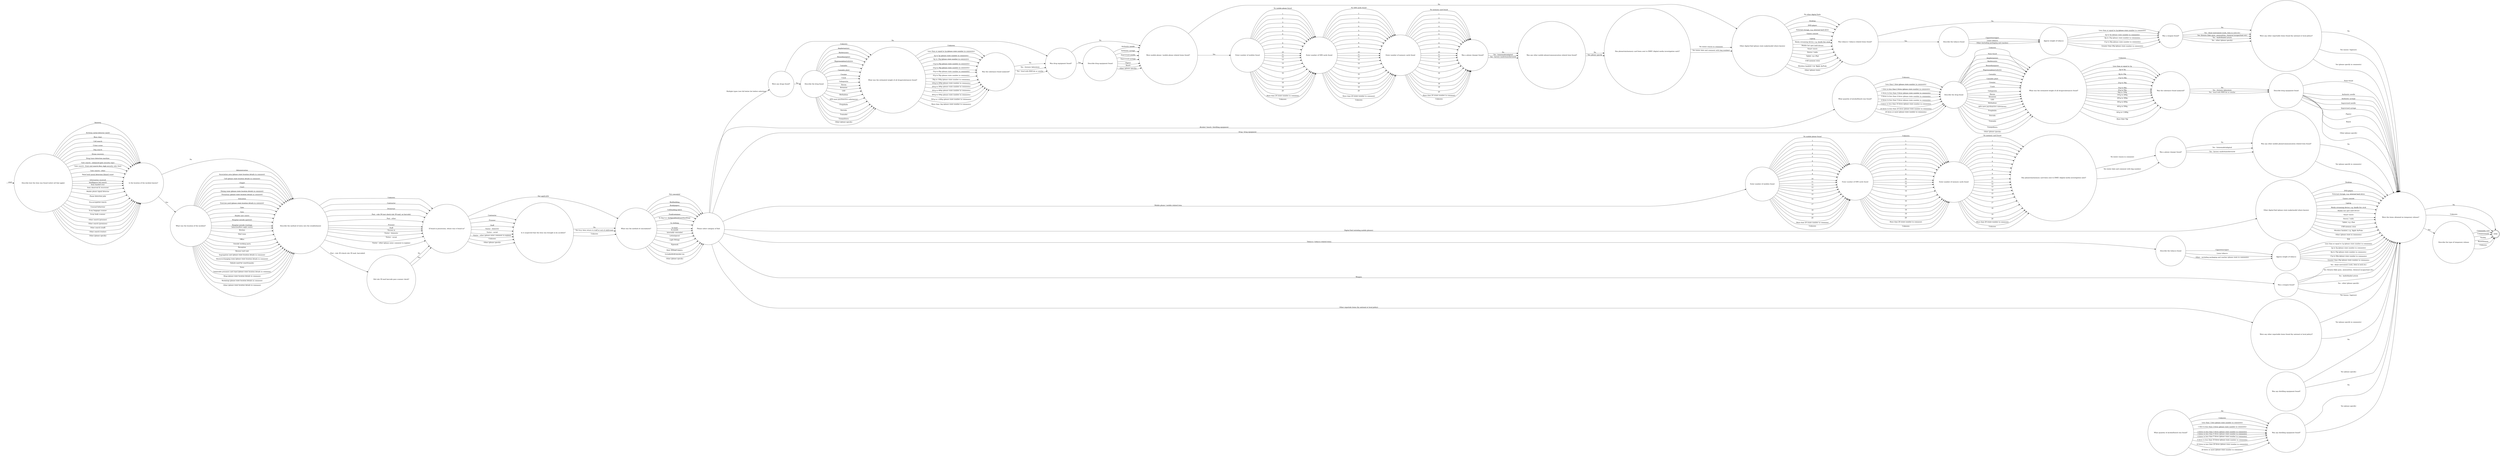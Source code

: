 digraph OLD_FINDS3 {  rankdir=LR;
  node [shape = circle];
  START_NODE [label="", shape=none];
  START_NODE -> 65179 [label = "start"];
  END_NODE [label="END", shape="doublecircle"];
  65179 [label = "Describe how the item was found (select all that apply)"];
  65179 -> 65180 [label = "Amnesty"];
  65179 -> 65180 [label = "Archway metal detector (amd)"];
  65179 -> 65180 [label = "Boss chair"];
  65179 -> 65180 [label = "Cell search"];
  65179 -> 65180 [label = "Crime scene"];
  65179 -> 65180 [label = "Dog search"];
  65179 -> 65180 [label = "Drone recovery"];
  65179 -> 65180 [label = "Drug trace detection machine"];
  65179 -> 65180 [label = "Gate search - enhanced gate security (egs)"];
  65179 -> 65180 [label = "Gate search - front end search (fes), high security only (hse)"];
  65179 -> 65180 [label = "Gate search - other"];
  65179 -> 65180 [label = "Hand held metal detection (hhmd) wand"];
  65179 -> 65180 [label = "Information received"];
  65179 -> 65180 [label = "Intelligence led search"];
  65179 -> 65180 [label = "Item handed over"];
  65179 -> 65180 [label = "Item observed & recovered"];
  65179 -> 65180 [label = "Mobile phone signal detector"];
  65179 -> 65180 [label = "Phone detection pole"];
  65179 -> 65180 [label = "Pre-occupation search"];
  65179 -> 65180 [label = "Unusual behaviour"];
  65179 -> 65180 [label = "X-ray baggage scanner"];
  65179 -> 65180 [label = "X-ray body scanner"];
  65179 -> 65180 [label = "Other search (prisoner)"];
  65179 -> 65180 [label = "Other search (premises)"];
  65179 -> 65180 [label = "Other search (staff)"];
  65179 -> 65180 [label = "Other search (visitor)"];
  65179 -> 65180 [label = "Other (please specify)"];
  65180 [label = "Is the location of the incident known?"];
  65180 -> 65182 [label = "No"];
  65180 -> 65181 [label = "Yes"];
  65181 [label = "What was the location of the incident?"];
  65181 -> 65182 [label = "Administration"];
  65181 -> 65182 [label = "Association area (please state location details in comment)"];
  65181 -> 65182 [label = "Cell (please state location details in comment)"];
  65181 -> 65182 [label = "Chapel"];
  65181 -> 65182 [label = "Court"];
  65181 -> 65182 [label = "Dining room (please state location details in comment)"];
  65181 -> 65182 [label = "Dormitory (please state location details in comment)"];
  65181 -> 65182 [label = "Education"];
  65181 -> 65182 [label = "Exercise yard (please state location details in comment)"];
  65181 -> 65182 [label = "Gate"];
  65181 -> 65182 [label = "Gym"];
  65181 -> 65182 [label = "Health care centre"];
  65181 -> 65182 [label = "Hospital outside (patient)"];
  65181 -> 65182 [label = "Hospital outside (visiting)"];
  65181 -> 65182 [label = "Induction/first night centre"];
  65181 -> 65182 [label = "Kitchen"];
  65181 -> 65182 [label = "Mail room"];
  65181 -> 65182 [label = "Office"];
  65181 -> 65182 [label = "Outside working party"];
  65181 -> 65182 [label = "Reception"];
  65181 -> 65182 [label = "Recess/ roof void"];
  65181 -> 65182 [label = "Segregation unit (please state location details in comment)"];
  65181 -> 65182 [label = "Showers/changing room (please state location details in comment)"];
  65181 -> 65182 [label = "Vehicle used for court/transfer"];
  65181 -> 65182 [label = "Visits"];
  65181 -> 65182 [label = "Vulnerable prisoners unit (vpu) (please state location details in comment)"];
  65181 -> 65182 [label = "Wing (please state location details in comment)"];
  65181 -> 65182 [label = "Workshop (please state location details in comment)"];
  65181 -> 65182 [label = "Other (please state location details in comment)"];
  65182 [label = "Describe the method of entry into the establishment"];
  65182 -> 65184 [label = "Unknown"];
  65182 -> 65184 [label = "Contractor"];
  65182 -> 65184 [label = "Drone/uav"];
  65182 -> 65183 [label = "Post - rule 39 (check rule 39 mail, barcoded)"];
  65182 -> 65184 [label = "Post - rule 39 (not check rule 39 mail, no barcode)"];
  65182 -> 65184 [label = "Post - other"];
  65182 -> 65184 [label = "Prisoner"];
  65182 -> 65184 [label = "Staff"];
  65182 -> 65184 [label = "Thrown in"];
  65182 -> 65184 [label = "Visitor - domestic"];
  65182 -> 65184 [label = "Visitor - social"];
  65182 -> 65184 [label = "Visitor - other (please enter comment to explain)"];
  65183 [label = "Did rule 39 mail barcode pass scanner check?"];
  65183 -> 65184 [label = "No"];
  65183 -> 65184 [label = "Yes"];
  65184 [label = "If found in possession, whose was it found in?"];
  65184 -> 65186 [label = "Not applicable"];
  65184 -> 65185 [label = "Contractor"];
  65184 -> 65185 [label = "Prisoner"];
  65184 -> 65185 [label = "Staff"];
  65184 -> 65185 [label = "Visitor - domestic"];
  65184 -> 65185 [label = "Visitor - social"];
  65184 -> 65185 [label = "Visitor - other (please enter comment to explain)"];
  65184 -> 65185 [label = "Unknown"];
  65184 -> 65185 [label = "Other (please specify)"];
  65185 [label = "Is it suspected that the item was brought in by accident?"];
  65185 -> 65186 [label = "No"];
  65185 -> 65186 [label = "Yes (e.g. item return to staff at end of shift/visit)"];
  65185 -> 65186 [label = "Unknown"];
  65186 [label = "What was the method of concealment?"];
  65186 -> 65187 [label = "Not concealed"];
  65186 -> 65187 [label = "Bed/bedding"];
  65186 -> 65187 [label = "Book/papers"];
  65186 -> 65187 [label = "Cell/building fabric"];
  65186 -> 65187 [label = "Food/container"];
  65186 -> 65187 [label = "In bag (i.e. backpack/briefcase/handbag)"];
  65186 -> 65187 [label = "In clothing"];
  65186 -> 65187 [label = "In hand"];
  65186 -> 65187 [label = "In mouth"];
  65186 -> 65187 [label = "Internally concealed"];
  65186 -> 65187 [label = "Letter/parcel"];
  65186 -> 65187 [label = "Light fittings"];
  65186 -> 65187 [label = "Pipework"];
  65186 -> 65187 [label = "Rule 39/legal papers"];
  65186 -> 65187 [label = "Tv/radio/dvd/consoles etc"];
  65186 -> 65187 [label = "Other (please specify)"];
  65187 [label = "Please select category of find"];
  65187 -> 65207 [label = "Multiple types (see full below list before selecting)"];
  65187 -> 65188 [label = "Alcohol / hooch / distilling equipment"];
  65187 -> 65190 [label = "Drug / drug equipment"];
  65187 -> 65194 [label = "Mobile phone / mobile related item"];
  65187 -> 65200 [label = "Digital find (exluding mobile phones)"];
  65187 -> 65201 [label = "Tobacco / tobacco related items"];
  65187 -> 65203 [label = "Weapon"];
  65187 -> 65204 [label = "Other reportale items (by national or local policy)"];
  65188 [label = "What quantity of alcohol/hooch was found?"];
  65188 -> 65190 [label = "Unknown"];
  65188 -> 65190 [label = "Less than 1 litre (please state number in comments)"];
  65188 -> 65190 [label = "1 litre to less than 2 litres (please state number in comments)"];
  65188 -> 65190 [label = "2 litres to less than 3 litres (please state number in comments)"];
  65188 -> 65190 [label = "3 litres to less than 4 litres (please state number in comments)"];
  65188 -> 65190 [label = "4 litres to less than 5 litres (please state number in comments)"];
  65188 -> 65190 [label = "5 litres to less than 10 litres (please state number in comments)"];
  65188 -> 65190 [label = "10 litres to less than 20 litres (please state number in comments)"];
  65188 -> 65190 [label = "20 litres or more (please state number in comments)"];
  65189 [label = "Was any distilling equipment found?"];
  65189 -> 65226 [label = "No"];
  65189 -> 65226 [label = "Yes (please specify)"];
  65190 [label = "Describe the drug found"];
  65190 -> 65191 [label = "Unknown"];
  65190 -> 65191 [label = "None found"];
  65190 -> 65191 [label = "Amphetamines"];
  65190 -> 65191 [label = "Barbiturates"];
  65190 -> 65191 [label = "Benzodiazepines"];
  65190 -> 65191 [label = "Buprenorphine/subutex"];
  65190 -> 65191 [label = "Cannabis"];
  65190 -> 65191 [label = "Cannabis plant"];
  65190 -> 65191 [label = "Cocaine"];
  65190 -> 65191 [label = "Crack"];
  65190 -> 65191 [label = "Gabapentin"];
  65190 -> 65191 [label = "Heroin"];
  65190 -> 65191 [label = "Ketamine"];
  65190 -> 65191 [label = "LSD"];
  65190 -> 65191 [label = "Methadone"];
  65190 -> 65191 [label = "NPS (new psychoactive substances)"];
  65190 -> 65191 [label = "Pregabalin"];
  65190 -> 65191 [label = "Steroids"];
  65190 -> 65191 [label = "Tramadol"];
  65190 -> 65191 [label = "Tranquilisers"];
  65190 -> 65191 [label = "Other (please specify)"];
  65191 [label = "What was the estimated weight of all drugs/substances found?"];
  65191 -> 65192 [label = "Unknown"];
  65191 -> 65192 [label = "Less than or equal to 1g"];
  65191 -> 65192 [label = "2g to 5g"];
  65191 -> 65192 [label = "6g to 10g"];
  65191 -> 65192 [label = "11g to 20g"];
  65191 -> 65192 [label = "21g to 30g"];
  65191 -> 65192 [label = "31g to 40g"];
  65191 -> 65192 [label = "41g to 50g"];
  65191 -> 65192 [label = "50g to 100g"];
  65191 -> 65192 [label = "101g to 200g"];
  65191 -> 65192 [label = "201g to 300g"];
  65191 -> 65192 [label = "301g to 400g"];
  65191 -> 65192 [label = "401g to 500g"];
  65191 -> 65192 [label = "501g to 1,000g"];
  65191 -> 65192 [label = "More than 1kg"];
  65192 [label = "Was the substance found analysed?"];
  65192 -> 65193 [label = "No"];
  65192 -> 65193 [label = "Yes - forensic laboratory"];
  65192 -> 65193 [label = "Yes - local with BDH kit or similar"];
  65193 [label = "Describe drug equipment found"];
  65193 -> 65226 [label = "None found"];
  65193 -> 65226 [label = "Authentic needle"];
  65193 -> 65226 [label = "Authentic syringe"];
  65193 -> 65226 [label = "Improvised needle"];
  65193 -> 65226 [label = "Improvised syringe"];
  65193 -> 65226 [label = "Pipe(s)"];
  65193 -> 65226 [label = "Roach"];
  65193 -> 65226 [label = "Other (please specify)"];
  65194 [label = "Enter number of mobiles found"];
  65194 -> 65195 [label = "No mobile phone found"];
  65194 -> 65195 [label = "1"];
  65194 -> 65195 [label = "2"];
  65194 -> 65195 [label = "3"];
  65194 -> 65195 [label = "4"];
  65194 -> 65195 [label = "5"];
  65194 -> 65195 [label = "6"];
  65194 -> 65195 [label = "7"];
  65194 -> 65195 [label = "8"];
  65194 -> 65195 [label = "9"];
  65194 -> 65195 [label = "10"];
  65194 -> 65195 [label = "11"];
  65194 -> 65195 [label = "12"];
  65194 -> 65195 [label = "13"];
  65194 -> 65195 [label = "14"];
  65194 -> 65195 [label = "15"];
  65194 -> 65195 [label = "16"];
  65194 -> 65195 [label = "17"];
  65194 -> 65195 [label = "18"];
  65194 -> 65195 [label = "19"];
  65194 -> 65195 [label = "20"];
  65194 -> 65195 [label = "More than 20 (state number in comment)"];
  65194 -> 65195 [label = "Unknown"];
  65195 [label = "Enter number of SIM cards found"];
  65195 -> 65196 [label = "Unknown"];
  65195 -> 65196 [label = "1"];
  65195 -> 65196 [label = "2"];
  65195 -> 65196 [label = "3"];
  65195 -> 65196 [label = "4"];
  65195 -> 65196 [label = "5"];
  65195 -> 65196 [label = "6"];
  65195 -> 65196 [label = "7"];
  65195 -> 65196 [label = "8"];
  65195 -> 65196 [label = "9"];
  65195 -> 65196 [label = "10"];
  65195 -> 65196 [label = "11"];
  65195 -> 65196 [label = "12"];
  65195 -> 65196 [label = "13"];
  65195 -> 65196 [label = "14"];
  65195 -> 65196 [label = "15"];
  65195 -> 65196 [label = "16"];
  65195 -> 65196 [label = "17"];
  65195 -> 65196 [label = "18"];
  65195 -> 65196 [label = "19"];
  65195 -> 65196 [label = "20"];
  65195 -> 65196 [label = "More than 20 (state number in comment)"];
  65195 -> 65196 [label = "Unknown"];
  65196 [label = "Enter number of memory cards found"];
  65196 -> 65197 [label = "No memory card found"];
  65196 -> 65197 [label = "1"];
  65196 -> 65197 [label = "2"];
  65196 -> 65197 [label = "3"];
  65196 -> 65197 [label = "4"];
  65196 -> 65197 [label = "5"];
  65196 -> 65197 [label = "6"];
  65196 -> 65197 [label = "7"];
  65196 -> 65197 [label = "8"];
  65196 -> 65197 [label = "9"];
  65196 -> 65197 [label = "10"];
  65196 -> 65197 [label = "11"];
  65196 -> 65197 [label = "12"];
  65196 -> 65197 [label = "13"];
  65196 -> 65197 [label = "14"];
  65196 -> 65197 [label = "15"];
  65196 -> 65197 [label = "16"];
  65196 -> 65197 [label = "17"];
  65196 -> 65197 [label = "18"];
  65196 -> 65197 [label = "19"];
  65196 -> 65197 [label = "20"];
  65196 -> 65197 [label = "More than 20 (state number in comment)"];
  65196 -> 65197 [label = "Unknown"];
  65197 [label = "Has phone/sim/memory card been sent to DMIU (digital media investigation unit)?"];
  65197 -> 65198 [label = "No (enter reason in comment)"];
  65197 -> 65198 [label = "Yes (enter date and comment with bag number)"];
  65198 [label = "Was a phone charger found?"];
  65198 -> 65199 [label = "No"];
  65198 -> 65199 [label = "Yes - homemade/adapted"];
  65198 -> 65199 [label = "Yes - factory made/manufactured"];
  65199 [label = "Was any other mobile phone/communication related item found?"];
  65199 -> 65226 [label = "No"];
  65199 -> 65226 [label = "Yes (please specify in comments)"];
  65200 [label = "Other digital find (please state make/model where known)"];
  65200 -> 65226 [label = "Desktop"];
  65200 -> 65226 [label = "DVD player"];
  65200 -> 65226 [label = "External storage, e.g. external hard drive"];
  65200 -> 65226 [label = "Games console"];
  65200 -> 65226 [label = "Laptop"];
  65200 -> 65226 [label = "Media streaming device, e.g. kindle fire stick"];
  65200 -> 65226 [label = "Mobile hot spot (mifi divice)"];
  65200 -> 65226 [label = "Smart watch"];
  65200 -> 65226 [label = "Stereo / radio"];
  65200 -> 65226 [label = "Tablet, e.g. iPad"];
  65200 -> 65226 [label = "USB memory stick"];
  65200 -> 65226 [label = "Wireless headset, e.g. Apple AirPods"];
  65200 -> 65226 [label = "Other (please state in comments)"];
  65201 [label = "Describe the tobacco found"];
  65201 -> 65202 [label = "Cigarettes/cigars"];
  65201 -> 65202 [label = "Loose tobacco"];
  65201 -> 65202 [label = "Other - including packaging and roaches (please state in comments)"];
  65202 [label = "Approx weight of tobacco"];
  65202 -> 65226 [label = "N/A"];
  65202 -> 65226 [label = "Less than or equal to 1g (please state number in comments)"];
  65202 -> 65226 [label = "2g to 5g (please state number in comments)"];
  65202 -> 65226 [label = "6g to 10g (please state number in comments)"];
  65202 -> 65226 [label = "11g to 20g (please state number in comments)"];
  65202 -> 65226 [label = "Greater than 20g (please state number in comments)"];
  65203 [label = "Was a weapon found?"];
  65203 -> 65226 [label = "Yes - blunt instrument (cosh, item in sock etc)"];
  65203 -> 65226 [label = "Yes- firearm (fake guns, ammunition, chemical incapacitant etc)"];
  65203 -> 65226 [label = "Yes - knife/bladed article"];
  65203 -> 65226 [label = "Yes - other (please specify)"];
  65204 [label = "Were any other reportable items found (by national or local policy)?"];
  65204 -> 65226 [label = "Yes (noose / ligature)"];
  65204 -> 65226 [label = "Yes (please specify in comments)"];
  65205 [label = "What quantity of alcohol/hooch was found?"];
  65205 -> 65206 [label = "Nil"];
  65205 -> 65206 [label = "Unknown"];
  65205 -> 65206 [label = "Less than 1 litre (please state number in comments)"];
  65205 -> 65206 [label = "1 litre to less than 2 litres (please state number in comments)"];
  65205 -> 65206 [label = "2 litres to less than 3 litres (please state number in comments)"];
  65205 -> 65206 [label = "3 litres to less than 4 litres (please state number in comments)"];
  65205 -> 65206 [label = "4 litres to less than 5 litres (please state number in comments)"];
  65205 -> 65206 [label = "5 litres to less than 10 litres (please state number in comments)"];
  65205 -> 65206 [label = "10 litres to less than 20 litres (please state number in comments)"];
  65205 -> 65206 [label = "20 litres or more (please state number in comments)"];
  65206 [label = "Was any distilling equipment found?"];
  65206 -> 65226 [label = "No"];
  65206 -> 65226 [label = "Yes (please specify)"];
  65207 [label = "Were any drugs found?"];
  65207 -> 65211 [label = "No"];
  65207 -> 65208 [label = "Yes"];
  65208 [label = "Describe the drug found"];
  65208 -> 65209 [label = "Unknown"];
  65208 -> 65209 [label = "Amphetamines"];
  65208 -> 65209 [label = "Barbiturates"];
  65208 -> 65209 [label = "Benzodiazepines"];
  65208 -> 65209 [label = "Buprenorphine/subutex"];
  65208 -> 65209 [label = "Cannabis"];
  65208 -> 65209 [label = "Cannabis plant"];
  65208 -> 65209 [label = "Cocaine"];
  65208 -> 65209 [label = "Crack"];
  65208 -> 65209 [label = "Gabapentin"];
  65208 -> 65209 [label = "Heroin"];
  65208 -> 65209 [label = "Ketamine"];
  65208 -> 65209 [label = "LSD"];
  65208 -> 65209 [label = "Methadone"];
  65208 -> 65209 [label = "NPS (new psychoactive substances)"];
  65208 -> 65209 [label = "Pregabalin"];
  65208 -> 65209 [label = "Steroids"];
  65208 -> 65209 [label = "Tramadol"];
  65208 -> 65209 [label = "Tranquilisers"];
  65208 -> 65209 [label = "Other (please specify)"];
  65209 [label = "What was the estimated weight of all drugs/substances found?"];
  65209 -> 65210 [label = "Unknown"];
  65209 -> 65210 [label = "Less than or equal to 1g (please state number in comments)"];
  65209 -> 65210 [label = "2g to 5g (please state number in comments)"];
  65209 -> 65210 [label = "6g to 10g (please state number in comments)"];
  65209 -> 65210 [label = "11g to 20g (please state number in comments)"];
  65209 -> 65210 [label = "21g to 30g (please state number in comments)"];
  65209 -> 65210 [label = "31g to 40g (please state number in comments)"];
  65209 -> 65210 [label = "41g to 50g (please state number in comments)"];
  65209 -> 65210 [label = "50g to 100g (please state number in comments)"];
  65209 -> 65210 [label = "101g to 200g (please state number in comments)"];
  65209 -> 65210 [label = "201g to 300g (please state number in comments)"];
  65209 -> 65210 [label = "301g to 400g (please state number in comments)"];
  65209 -> 65210 [label = "401g to 500g (please state number in comments)"];
  65209 -> 65210 [label = "501g to 1,000g (please state number in comments)"];
  65209 -> 65210 [label = "More than 1kg (please state number in comments)"];
  65210 [label = "Was the substance found analysed?"];
  65210 -> 65211 [label = "No"];
  65210 -> 65211 [label = "Yes - forensic laboratory"];
  65210 -> 65211 [label = "Yes - local with BDH kit or similar"];
  65211 [label = "Was drug equipment found?"];
  65211 -> 65213 [label = "No"];
  65211 -> 65212 [label = "Yes"];
  65212 [label = "Describe drug equipment found"];
  65212 -> 65213 [label = "Authentic needle"];
  65212 -> 65213 [label = "Authentic syringe"];
  65212 -> 65213 [label = "Improvised needle"];
  65212 -> 65213 [label = "Improvised syringe"];
  65212 -> 65213 [label = "Pipe(s)"];
  65212 -> 65213 [label = "Roach"];
  65212 -> 65213 [label = "Other (please specify)"];
  65213 [label = "Were mobile phone / mobile phone related items found?"];
  65213 -> 65220 [label = "No"];
  65213 -> 65214 [label = "Yes"];
  65214 [label = "Enter number of mobiles found"];
  65214 -> 65215 [label = "No mobile phone found"];
  65214 -> 65215 [label = "1"];
  65214 -> 65215 [label = "2"];
  65214 -> 65215 [label = "3"];
  65214 -> 65215 [label = "4"];
  65214 -> 65215 [label = "5"];
  65214 -> 65215 [label = "6"];
  65214 -> 65215 [label = "7"];
  65214 -> 65215 [label = "8"];
  65214 -> 65215 [label = "9"];
  65214 -> 65215 [label = "10"];
  65214 -> 65215 [label = "11"];
  65214 -> 65215 [label = "12"];
  65214 -> 65215 [label = "13"];
  65214 -> 65215 [label = "14"];
  65214 -> 65215 [label = "15"];
  65214 -> 65215 [label = "16"];
  65214 -> 65215 [label = "17"];
  65214 -> 65215 [label = "18"];
  65214 -> 65215 [label = "19"];
  65214 -> 65215 [label = "20"];
  65214 -> 65215 [label = "More than 20 (state number in comment)"];
  65214 -> 65215 [label = "Unknown"];
  65215 [label = "Enter number of SIM cards found"];
  65215 -> 65216 [label = "No SIM cards found"];
  65215 -> 65216 [label = "1"];
  65215 -> 65216 [label = "2"];
  65215 -> 65216 [label = "3"];
  65215 -> 65216 [label = "4"];
  65215 -> 65216 [label = "5"];
  65215 -> 65216 [label = "6"];
  65215 -> 65216 [label = "7"];
  65215 -> 65216 [label = "8"];
  65215 -> 65216 [label = "9"];
  65215 -> 65216 [label = "10"];
  65215 -> 65216 [label = "11"];
  65215 -> 65216 [label = "12"];
  65215 -> 65216 [label = "13"];
  65215 -> 65216 [label = "14"];
  65215 -> 65216 [label = "15"];
  65215 -> 65216 [label = "16"];
  65215 -> 65216 [label = "17"];
  65215 -> 65216 [label = "18"];
  65215 -> 65216 [label = "19"];
  65215 -> 65216 [label = "20"];
  65215 -> 65216 [label = "More than 20 (state number in comment)"];
  65215 -> 65216 [label = "Unknown"];
  65216 [label = "Enter number of memory cards found"];
  65216 -> 65217 [label = "No memory card found"];
  65216 -> 65217 [label = "1"];
  65216 -> 65217 [label = "2"];
  65216 -> 65217 [label = "3"];
  65216 -> 65217 [label = "4"];
  65216 -> 65217 [label = "5"];
  65216 -> 65217 [label = "6"];
  65216 -> 65217 [label = "7"];
  65216 -> 65217 [label = "8"];
  65216 -> 65217 [label = "9"];
  65216 -> 65217 [label = "10"];
  65216 -> 65217 [label = "11"];
  65216 -> 65217 [label = "12"];
  65216 -> 65217 [label = "13"];
  65216 -> 65217 [label = "14"];
  65216 -> 65217 [label = "15"];
  65216 -> 65217 [label = "16"];
  65216 -> 65217 [label = "17"];
  65216 -> 65217 [label = "18"];
  65216 -> 65217 [label = "19"];
  65216 -> 65217 [label = "20"];
  65216 -> 65217 [label = "More than 20 (state number in comment)"];
  65216 -> 65217 [label = "Unknown"];
  65217 [label = "Was a phone charger found?"];
  65217 -> 65218 [label = "No"];
  65217 -> 65218 [label = "Yes - homemade/adapted"];
  65217 -> 65218 [label = "Yes - factory made/manufactured"];
  65218 [label = "Was any other mobile phone/communication related item found?"];
  65218 -> 65219 [label = "No"];
  65218 -> 65219 [label = "Yes: please specify"];
  65219 [label = "Has phone/sim/memory card been sent to DMIU (digital media investigation unit)?"];
  65219 -> 65220 [label = "No (enter reason in comment)"];
  65219 -> 65220 [label = "Yes (enter date and comment with bag number)"];
  65220 [label = "Other digital find (please state make/model where known)"];
  65220 -> 65221 [label = "No other digital finds"];
  65220 -> 65221 [label = "Desktop"];
  65220 -> 65221 [label = "DVD player"];
  65220 -> 65221 [label = "External storage, e.g. external hard drive"];
  65220 -> 65221 [label = "Games console"];
  65220 -> 65221 [label = "Laptop"];
  65220 -> 65221 [label = "Media streaming device, e.g. kindle fire stick"];
  65220 -> 65221 [label = "Mobile hot spot (mifi divice)"];
  65220 -> 65221 [label = "Smart watch"];
  65220 -> 65221 [label = "Stereo / radio"];
  65220 -> 65221 [label = "Tablet, e.g. iPad"];
  65220 -> 65221 [label = "USB memory stick"];
  65220 -> 65221 [label = "Wireless headset, e.g. Apple AirPods"];
  65220 -> 65221 [label = "Other (please state)"];
  65221 [label = "Was tobacco / tobacco related items found?"];
  65221 -> 65224 [label = "No"];
  65221 -> 65222 [label = "Yes"];
  65222 [label = "Describe the tobacco found"];
  65222 -> 65223 [label = "Cigarettes/cigars"];
  65222 -> 65223 [label = "Loose tobacco"];
  65222 -> 65223 [label = "Other (including packaging and roaches)"];
  65223 [label = "Approx weight of tobacco"];
  65223 -> 65224 [label = "Less than or equal to 1g (please state number in comments)"];
  65223 -> 65224 [label = "2g to 5g (please state number in comments)"];
  65223 -> 65224 [label = "6g to 10g (please state number in comments)"];
  65223 -> 65224 [label = "11g to 20g (please state number in comments)"];
  65223 -> 65224 [label = "Greater than 20g (please state number in comments)"];
  65224 [label = "Was a weapon found?"];
  65224 -> 65225 [label = "No"];
  65224 -> 65225 [label = "Yes - blunt instrument (cosh, item in sock etc)"];
  65224 -> 65225 [label = "Yes- firearm (fake guns, ammunition, chemical incapacitant etc)"];
  65224 -> 65225 [label = "Yes - knife/bladed article"];
  65224 -> 65225 [label = "Yes - other (please specify)"];
  65225 [label = "Were any other reportable items found (by national or local policy)?"];
  65225 -> 65226 [label = "No"];
  65225 -> 65226 [label = "Yes (noose / ligature)"];
  65225 -> 65226 [label = "Yes (please specify in comments)"];
  65226 [label = "Were the items obtained on temporary release?"];
  65226 -> END_NODE [label = "No"];
  65226 -> END_NODE [label = "Unknown"];
  65226 -> 65227 [label = "Yes"];
  65227 [label = "Describe the type of temporary release"];
  65227 -> END_NODE [label = "Community visit"];
  65227 -> END_NODE [label = "Compassionate"];
  65227 -> END_NODE [label = "Facility"];
  65227 -> END_NODE [label = "Resettlement"];
  65227 -> END_NODE [label = "Unknown"];
}
